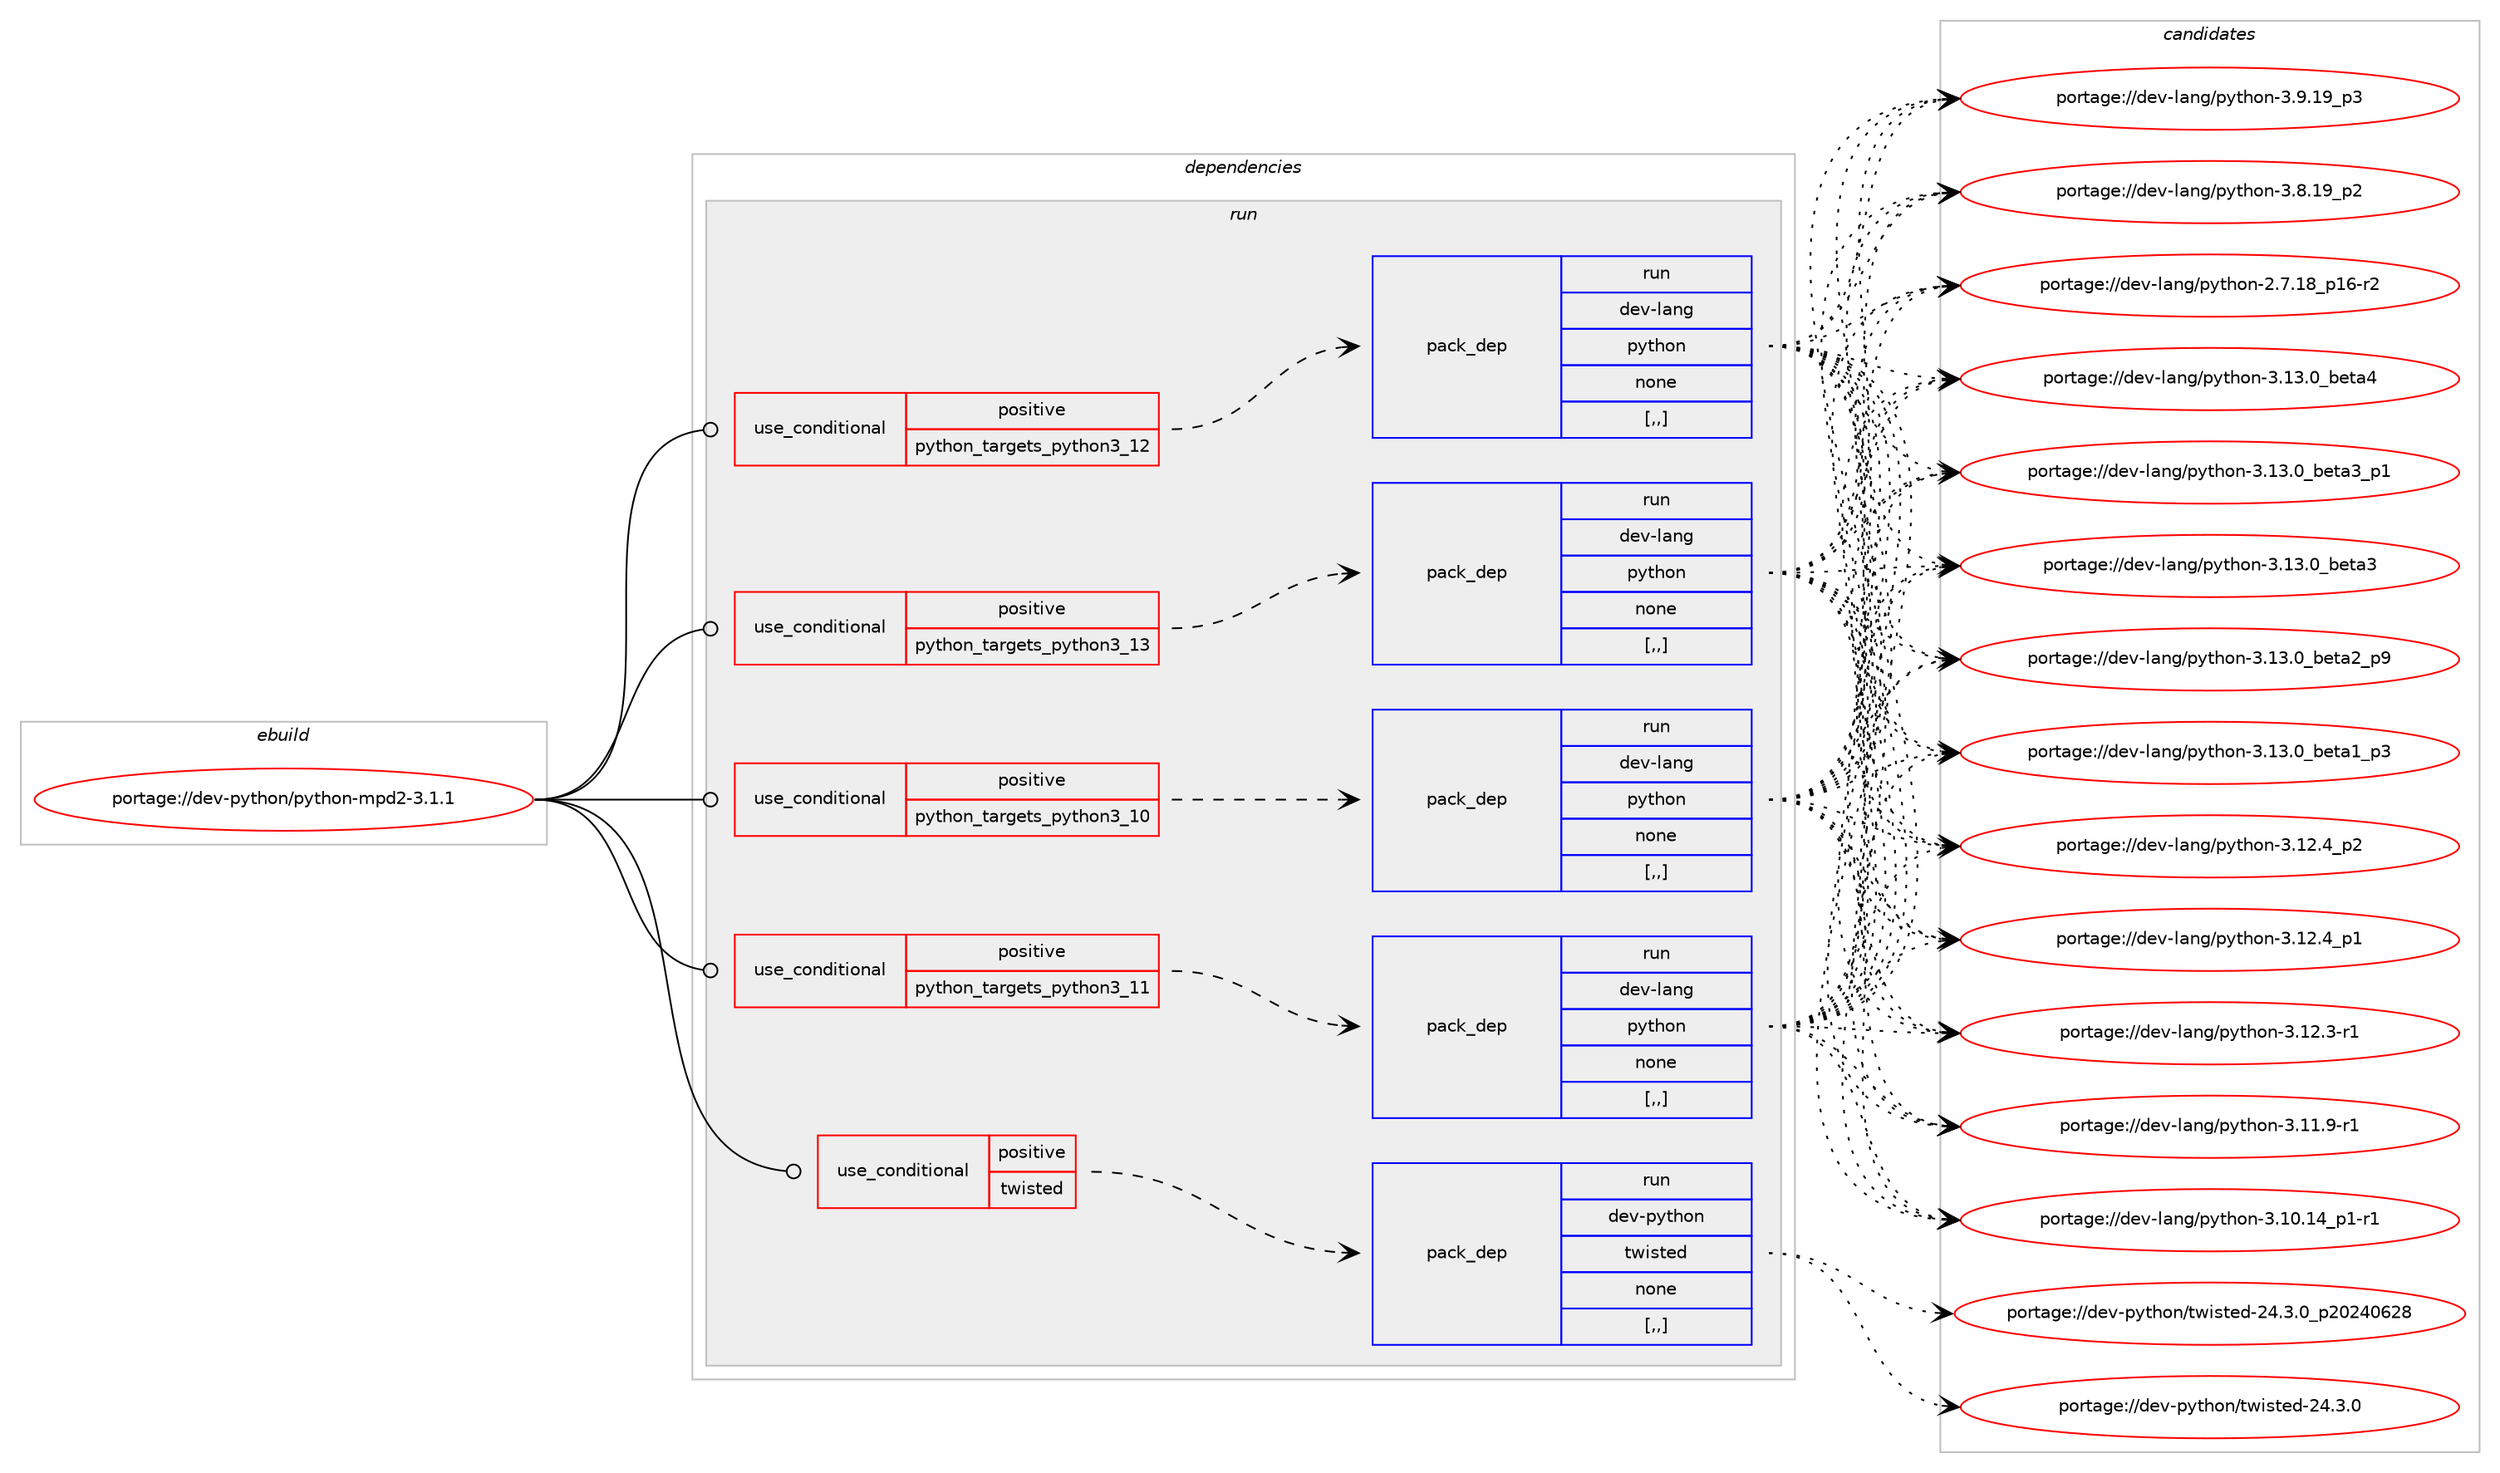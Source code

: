 digraph prolog {

# *************
# Graph options
# *************

newrank=true;
concentrate=true;
compound=true;
graph [rankdir=LR,fontname=Helvetica,fontsize=10,ranksep=1.5];#, ranksep=2.5, nodesep=0.2];
edge  [arrowhead=vee];
node  [fontname=Helvetica,fontsize=10];

# **********
# The ebuild
# **********

subgraph cluster_leftcol {
color=gray;
label=<<i>ebuild</i>>;
id [label="portage://dev-python/python-mpd2-3.1.1", color=red, width=4, href="../dev-python/python-mpd2-3.1.1.svg"];
}

# ****************
# The dependencies
# ****************

subgraph cluster_midcol {
color=gray;
label=<<i>dependencies</i>>;
subgraph cluster_compile {
fillcolor="#eeeeee";
style=filled;
label=<<i>compile</i>>;
}
subgraph cluster_compileandrun {
fillcolor="#eeeeee";
style=filled;
label=<<i>compile and run</i>>;
}
subgraph cluster_run {
fillcolor="#eeeeee";
style=filled;
label=<<i>run</i>>;
subgraph cond38407 {
dependency160455 [label=<<TABLE BORDER="0" CELLBORDER="1" CELLSPACING="0" CELLPADDING="4"><TR><TD ROWSPAN="3" CELLPADDING="10">use_conditional</TD></TR><TR><TD>positive</TD></TR><TR><TD>python_targets_python3_10</TD></TR></TABLE>>, shape=none, color=red];
subgraph pack120778 {
dependency160456 [label=<<TABLE BORDER="0" CELLBORDER="1" CELLSPACING="0" CELLPADDING="4" WIDTH="220"><TR><TD ROWSPAN="6" CELLPADDING="30">pack_dep</TD></TR><TR><TD WIDTH="110">run</TD></TR><TR><TD>dev-lang</TD></TR><TR><TD>python</TD></TR><TR><TD>none</TD></TR><TR><TD>[,,]</TD></TR></TABLE>>, shape=none, color=blue];
}
dependency160455:e -> dependency160456:w [weight=20,style="dashed",arrowhead="vee"];
}
id:e -> dependency160455:w [weight=20,style="solid",arrowhead="odot"];
subgraph cond38408 {
dependency160457 [label=<<TABLE BORDER="0" CELLBORDER="1" CELLSPACING="0" CELLPADDING="4"><TR><TD ROWSPAN="3" CELLPADDING="10">use_conditional</TD></TR><TR><TD>positive</TD></TR><TR><TD>python_targets_python3_11</TD></TR></TABLE>>, shape=none, color=red];
subgraph pack120779 {
dependency160458 [label=<<TABLE BORDER="0" CELLBORDER="1" CELLSPACING="0" CELLPADDING="4" WIDTH="220"><TR><TD ROWSPAN="6" CELLPADDING="30">pack_dep</TD></TR><TR><TD WIDTH="110">run</TD></TR><TR><TD>dev-lang</TD></TR><TR><TD>python</TD></TR><TR><TD>none</TD></TR><TR><TD>[,,]</TD></TR></TABLE>>, shape=none, color=blue];
}
dependency160457:e -> dependency160458:w [weight=20,style="dashed",arrowhead="vee"];
}
id:e -> dependency160457:w [weight=20,style="solid",arrowhead="odot"];
subgraph cond38409 {
dependency160459 [label=<<TABLE BORDER="0" CELLBORDER="1" CELLSPACING="0" CELLPADDING="4"><TR><TD ROWSPAN="3" CELLPADDING="10">use_conditional</TD></TR><TR><TD>positive</TD></TR><TR><TD>python_targets_python3_12</TD></TR></TABLE>>, shape=none, color=red];
subgraph pack120780 {
dependency160460 [label=<<TABLE BORDER="0" CELLBORDER="1" CELLSPACING="0" CELLPADDING="4" WIDTH="220"><TR><TD ROWSPAN="6" CELLPADDING="30">pack_dep</TD></TR><TR><TD WIDTH="110">run</TD></TR><TR><TD>dev-lang</TD></TR><TR><TD>python</TD></TR><TR><TD>none</TD></TR><TR><TD>[,,]</TD></TR></TABLE>>, shape=none, color=blue];
}
dependency160459:e -> dependency160460:w [weight=20,style="dashed",arrowhead="vee"];
}
id:e -> dependency160459:w [weight=20,style="solid",arrowhead="odot"];
subgraph cond38410 {
dependency160461 [label=<<TABLE BORDER="0" CELLBORDER="1" CELLSPACING="0" CELLPADDING="4"><TR><TD ROWSPAN="3" CELLPADDING="10">use_conditional</TD></TR><TR><TD>positive</TD></TR><TR><TD>python_targets_python3_13</TD></TR></TABLE>>, shape=none, color=red];
subgraph pack120781 {
dependency160462 [label=<<TABLE BORDER="0" CELLBORDER="1" CELLSPACING="0" CELLPADDING="4" WIDTH="220"><TR><TD ROWSPAN="6" CELLPADDING="30">pack_dep</TD></TR><TR><TD WIDTH="110">run</TD></TR><TR><TD>dev-lang</TD></TR><TR><TD>python</TD></TR><TR><TD>none</TD></TR><TR><TD>[,,]</TD></TR></TABLE>>, shape=none, color=blue];
}
dependency160461:e -> dependency160462:w [weight=20,style="dashed",arrowhead="vee"];
}
id:e -> dependency160461:w [weight=20,style="solid",arrowhead="odot"];
subgraph cond38411 {
dependency160463 [label=<<TABLE BORDER="0" CELLBORDER="1" CELLSPACING="0" CELLPADDING="4"><TR><TD ROWSPAN="3" CELLPADDING="10">use_conditional</TD></TR><TR><TD>positive</TD></TR><TR><TD>twisted</TD></TR></TABLE>>, shape=none, color=red];
subgraph pack120782 {
dependency160464 [label=<<TABLE BORDER="0" CELLBORDER="1" CELLSPACING="0" CELLPADDING="4" WIDTH="220"><TR><TD ROWSPAN="6" CELLPADDING="30">pack_dep</TD></TR><TR><TD WIDTH="110">run</TD></TR><TR><TD>dev-python</TD></TR><TR><TD>twisted</TD></TR><TR><TD>none</TD></TR><TR><TD>[,,]</TD></TR></TABLE>>, shape=none, color=blue];
}
dependency160463:e -> dependency160464:w [weight=20,style="dashed",arrowhead="vee"];
}
id:e -> dependency160463:w [weight=20,style="solid",arrowhead="odot"];
}
}

# **************
# The candidates
# **************

subgraph cluster_choices {
rank=same;
color=gray;
label=<<i>candidates</i>>;

subgraph choice120778 {
color=black;
nodesep=1;
choice1001011184510897110103471121211161041111104551464951464895981011169752 [label="portage://dev-lang/python-3.13.0_beta4", color=red, width=4,href="../dev-lang/python-3.13.0_beta4.svg"];
choice10010111845108971101034711212111610411111045514649514648959810111697519511249 [label="portage://dev-lang/python-3.13.0_beta3_p1", color=red, width=4,href="../dev-lang/python-3.13.0_beta3_p1.svg"];
choice1001011184510897110103471121211161041111104551464951464895981011169751 [label="portage://dev-lang/python-3.13.0_beta3", color=red, width=4,href="../dev-lang/python-3.13.0_beta3.svg"];
choice10010111845108971101034711212111610411111045514649514648959810111697509511257 [label="portage://dev-lang/python-3.13.0_beta2_p9", color=red, width=4,href="../dev-lang/python-3.13.0_beta2_p9.svg"];
choice10010111845108971101034711212111610411111045514649514648959810111697499511251 [label="portage://dev-lang/python-3.13.0_beta1_p3", color=red, width=4,href="../dev-lang/python-3.13.0_beta1_p3.svg"];
choice100101118451089711010347112121116104111110455146495046529511250 [label="portage://dev-lang/python-3.12.4_p2", color=red, width=4,href="../dev-lang/python-3.12.4_p2.svg"];
choice100101118451089711010347112121116104111110455146495046529511249 [label="portage://dev-lang/python-3.12.4_p1", color=red, width=4,href="../dev-lang/python-3.12.4_p1.svg"];
choice100101118451089711010347112121116104111110455146495046514511449 [label="portage://dev-lang/python-3.12.3-r1", color=red, width=4,href="../dev-lang/python-3.12.3-r1.svg"];
choice100101118451089711010347112121116104111110455146494946574511449 [label="portage://dev-lang/python-3.11.9-r1", color=red, width=4,href="../dev-lang/python-3.11.9-r1.svg"];
choice100101118451089711010347112121116104111110455146494846495295112494511449 [label="portage://dev-lang/python-3.10.14_p1-r1", color=red, width=4,href="../dev-lang/python-3.10.14_p1-r1.svg"];
choice100101118451089711010347112121116104111110455146574649579511251 [label="portage://dev-lang/python-3.9.19_p3", color=red, width=4,href="../dev-lang/python-3.9.19_p3.svg"];
choice100101118451089711010347112121116104111110455146564649579511250 [label="portage://dev-lang/python-3.8.19_p2", color=red, width=4,href="../dev-lang/python-3.8.19_p2.svg"];
choice100101118451089711010347112121116104111110455046554649569511249544511450 [label="portage://dev-lang/python-2.7.18_p16-r2", color=red, width=4,href="../dev-lang/python-2.7.18_p16-r2.svg"];
dependency160456:e -> choice1001011184510897110103471121211161041111104551464951464895981011169752:w [style=dotted,weight="100"];
dependency160456:e -> choice10010111845108971101034711212111610411111045514649514648959810111697519511249:w [style=dotted,weight="100"];
dependency160456:e -> choice1001011184510897110103471121211161041111104551464951464895981011169751:w [style=dotted,weight="100"];
dependency160456:e -> choice10010111845108971101034711212111610411111045514649514648959810111697509511257:w [style=dotted,weight="100"];
dependency160456:e -> choice10010111845108971101034711212111610411111045514649514648959810111697499511251:w [style=dotted,weight="100"];
dependency160456:e -> choice100101118451089711010347112121116104111110455146495046529511250:w [style=dotted,weight="100"];
dependency160456:e -> choice100101118451089711010347112121116104111110455146495046529511249:w [style=dotted,weight="100"];
dependency160456:e -> choice100101118451089711010347112121116104111110455146495046514511449:w [style=dotted,weight="100"];
dependency160456:e -> choice100101118451089711010347112121116104111110455146494946574511449:w [style=dotted,weight="100"];
dependency160456:e -> choice100101118451089711010347112121116104111110455146494846495295112494511449:w [style=dotted,weight="100"];
dependency160456:e -> choice100101118451089711010347112121116104111110455146574649579511251:w [style=dotted,weight="100"];
dependency160456:e -> choice100101118451089711010347112121116104111110455146564649579511250:w [style=dotted,weight="100"];
dependency160456:e -> choice100101118451089711010347112121116104111110455046554649569511249544511450:w [style=dotted,weight="100"];
}
subgraph choice120779 {
color=black;
nodesep=1;
choice1001011184510897110103471121211161041111104551464951464895981011169752 [label="portage://dev-lang/python-3.13.0_beta4", color=red, width=4,href="../dev-lang/python-3.13.0_beta4.svg"];
choice10010111845108971101034711212111610411111045514649514648959810111697519511249 [label="portage://dev-lang/python-3.13.0_beta3_p1", color=red, width=4,href="../dev-lang/python-3.13.0_beta3_p1.svg"];
choice1001011184510897110103471121211161041111104551464951464895981011169751 [label="portage://dev-lang/python-3.13.0_beta3", color=red, width=4,href="../dev-lang/python-3.13.0_beta3.svg"];
choice10010111845108971101034711212111610411111045514649514648959810111697509511257 [label="portage://dev-lang/python-3.13.0_beta2_p9", color=red, width=4,href="../dev-lang/python-3.13.0_beta2_p9.svg"];
choice10010111845108971101034711212111610411111045514649514648959810111697499511251 [label="portage://dev-lang/python-3.13.0_beta1_p3", color=red, width=4,href="../dev-lang/python-3.13.0_beta1_p3.svg"];
choice100101118451089711010347112121116104111110455146495046529511250 [label="portage://dev-lang/python-3.12.4_p2", color=red, width=4,href="../dev-lang/python-3.12.4_p2.svg"];
choice100101118451089711010347112121116104111110455146495046529511249 [label="portage://dev-lang/python-3.12.4_p1", color=red, width=4,href="../dev-lang/python-3.12.4_p1.svg"];
choice100101118451089711010347112121116104111110455146495046514511449 [label="portage://dev-lang/python-3.12.3-r1", color=red, width=4,href="../dev-lang/python-3.12.3-r1.svg"];
choice100101118451089711010347112121116104111110455146494946574511449 [label="portage://dev-lang/python-3.11.9-r1", color=red, width=4,href="../dev-lang/python-3.11.9-r1.svg"];
choice100101118451089711010347112121116104111110455146494846495295112494511449 [label="portage://dev-lang/python-3.10.14_p1-r1", color=red, width=4,href="../dev-lang/python-3.10.14_p1-r1.svg"];
choice100101118451089711010347112121116104111110455146574649579511251 [label="portage://dev-lang/python-3.9.19_p3", color=red, width=4,href="../dev-lang/python-3.9.19_p3.svg"];
choice100101118451089711010347112121116104111110455146564649579511250 [label="portage://dev-lang/python-3.8.19_p2", color=red, width=4,href="../dev-lang/python-3.8.19_p2.svg"];
choice100101118451089711010347112121116104111110455046554649569511249544511450 [label="portage://dev-lang/python-2.7.18_p16-r2", color=red, width=4,href="../dev-lang/python-2.7.18_p16-r2.svg"];
dependency160458:e -> choice1001011184510897110103471121211161041111104551464951464895981011169752:w [style=dotted,weight="100"];
dependency160458:e -> choice10010111845108971101034711212111610411111045514649514648959810111697519511249:w [style=dotted,weight="100"];
dependency160458:e -> choice1001011184510897110103471121211161041111104551464951464895981011169751:w [style=dotted,weight="100"];
dependency160458:e -> choice10010111845108971101034711212111610411111045514649514648959810111697509511257:w [style=dotted,weight="100"];
dependency160458:e -> choice10010111845108971101034711212111610411111045514649514648959810111697499511251:w [style=dotted,weight="100"];
dependency160458:e -> choice100101118451089711010347112121116104111110455146495046529511250:w [style=dotted,weight="100"];
dependency160458:e -> choice100101118451089711010347112121116104111110455146495046529511249:w [style=dotted,weight="100"];
dependency160458:e -> choice100101118451089711010347112121116104111110455146495046514511449:w [style=dotted,weight="100"];
dependency160458:e -> choice100101118451089711010347112121116104111110455146494946574511449:w [style=dotted,weight="100"];
dependency160458:e -> choice100101118451089711010347112121116104111110455146494846495295112494511449:w [style=dotted,weight="100"];
dependency160458:e -> choice100101118451089711010347112121116104111110455146574649579511251:w [style=dotted,weight="100"];
dependency160458:e -> choice100101118451089711010347112121116104111110455146564649579511250:w [style=dotted,weight="100"];
dependency160458:e -> choice100101118451089711010347112121116104111110455046554649569511249544511450:w [style=dotted,weight="100"];
}
subgraph choice120780 {
color=black;
nodesep=1;
choice1001011184510897110103471121211161041111104551464951464895981011169752 [label="portage://dev-lang/python-3.13.0_beta4", color=red, width=4,href="../dev-lang/python-3.13.0_beta4.svg"];
choice10010111845108971101034711212111610411111045514649514648959810111697519511249 [label="portage://dev-lang/python-3.13.0_beta3_p1", color=red, width=4,href="../dev-lang/python-3.13.0_beta3_p1.svg"];
choice1001011184510897110103471121211161041111104551464951464895981011169751 [label="portage://dev-lang/python-3.13.0_beta3", color=red, width=4,href="../dev-lang/python-3.13.0_beta3.svg"];
choice10010111845108971101034711212111610411111045514649514648959810111697509511257 [label="portage://dev-lang/python-3.13.0_beta2_p9", color=red, width=4,href="../dev-lang/python-3.13.0_beta2_p9.svg"];
choice10010111845108971101034711212111610411111045514649514648959810111697499511251 [label="portage://dev-lang/python-3.13.0_beta1_p3", color=red, width=4,href="../dev-lang/python-3.13.0_beta1_p3.svg"];
choice100101118451089711010347112121116104111110455146495046529511250 [label="portage://dev-lang/python-3.12.4_p2", color=red, width=4,href="../dev-lang/python-3.12.4_p2.svg"];
choice100101118451089711010347112121116104111110455146495046529511249 [label="portage://dev-lang/python-3.12.4_p1", color=red, width=4,href="../dev-lang/python-3.12.4_p1.svg"];
choice100101118451089711010347112121116104111110455146495046514511449 [label="portage://dev-lang/python-3.12.3-r1", color=red, width=4,href="../dev-lang/python-3.12.3-r1.svg"];
choice100101118451089711010347112121116104111110455146494946574511449 [label="portage://dev-lang/python-3.11.9-r1", color=red, width=4,href="../dev-lang/python-3.11.9-r1.svg"];
choice100101118451089711010347112121116104111110455146494846495295112494511449 [label="portage://dev-lang/python-3.10.14_p1-r1", color=red, width=4,href="../dev-lang/python-3.10.14_p1-r1.svg"];
choice100101118451089711010347112121116104111110455146574649579511251 [label="portage://dev-lang/python-3.9.19_p3", color=red, width=4,href="../dev-lang/python-3.9.19_p3.svg"];
choice100101118451089711010347112121116104111110455146564649579511250 [label="portage://dev-lang/python-3.8.19_p2", color=red, width=4,href="../dev-lang/python-3.8.19_p2.svg"];
choice100101118451089711010347112121116104111110455046554649569511249544511450 [label="portage://dev-lang/python-2.7.18_p16-r2", color=red, width=4,href="../dev-lang/python-2.7.18_p16-r2.svg"];
dependency160460:e -> choice1001011184510897110103471121211161041111104551464951464895981011169752:w [style=dotted,weight="100"];
dependency160460:e -> choice10010111845108971101034711212111610411111045514649514648959810111697519511249:w [style=dotted,weight="100"];
dependency160460:e -> choice1001011184510897110103471121211161041111104551464951464895981011169751:w [style=dotted,weight="100"];
dependency160460:e -> choice10010111845108971101034711212111610411111045514649514648959810111697509511257:w [style=dotted,weight="100"];
dependency160460:e -> choice10010111845108971101034711212111610411111045514649514648959810111697499511251:w [style=dotted,weight="100"];
dependency160460:e -> choice100101118451089711010347112121116104111110455146495046529511250:w [style=dotted,weight="100"];
dependency160460:e -> choice100101118451089711010347112121116104111110455146495046529511249:w [style=dotted,weight="100"];
dependency160460:e -> choice100101118451089711010347112121116104111110455146495046514511449:w [style=dotted,weight="100"];
dependency160460:e -> choice100101118451089711010347112121116104111110455146494946574511449:w [style=dotted,weight="100"];
dependency160460:e -> choice100101118451089711010347112121116104111110455146494846495295112494511449:w [style=dotted,weight="100"];
dependency160460:e -> choice100101118451089711010347112121116104111110455146574649579511251:w [style=dotted,weight="100"];
dependency160460:e -> choice100101118451089711010347112121116104111110455146564649579511250:w [style=dotted,weight="100"];
dependency160460:e -> choice100101118451089711010347112121116104111110455046554649569511249544511450:w [style=dotted,weight="100"];
}
subgraph choice120781 {
color=black;
nodesep=1;
choice1001011184510897110103471121211161041111104551464951464895981011169752 [label="portage://dev-lang/python-3.13.0_beta4", color=red, width=4,href="../dev-lang/python-3.13.0_beta4.svg"];
choice10010111845108971101034711212111610411111045514649514648959810111697519511249 [label="portage://dev-lang/python-3.13.0_beta3_p1", color=red, width=4,href="../dev-lang/python-3.13.0_beta3_p1.svg"];
choice1001011184510897110103471121211161041111104551464951464895981011169751 [label="portage://dev-lang/python-3.13.0_beta3", color=red, width=4,href="../dev-lang/python-3.13.0_beta3.svg"];
choice10010111845108971101034711212111610411111045514649514648959810111697509511257 [label="portage://dev-lang/python-3.13.0_beta2_p9", color=red, width=4,href="../dev-lang/python-3.13.0_beta2_p9.svg"];
choice10010111845108971101034711212111610411111045514649514648959810111697499511251 [label="portage://dev-lang/python-3.13.0_beta1_p3", color=red, width=4,href="../dev-lang/python-3.13.0_beta1_p3.svg"];
choice100101118451089711010347112121116104111110455146495046529511250 [label="portage://dev-lang/python-3.12.4_p2", color=red, width=4,href="../dev-lang/python-3.12.4_p2.svg"];
choice100101118451089711010347112121116104111110455146495046529511249 [label="portage://dev-lang/python-3.12.4_p1", color=red, width=4,href="../dev-lang/python-3.12.4_p1.svg"];
choice100101118451089711010347112121116104111110455146495046514511449 [label="portage://dev-lang/python-3.12.3-r1", color=red, width=4,href="../dev-lang/python-3.12.3-r1.svg"];
choice100101118451089711010347112121116104111110455146494946574511449 [label="portage://dev-lang/python-3.11.9-r1", color=red, width=4,href="../dev-lang/python-3.11.9-r1.svg"];
choice100101118451089711010347112121116104111110455146494846495295112494511449 [label="portage://dev-lang/python-3.10.14_p1-r1", color=red, width=4,href="../dev-lang/python-3.10.14_p1-r1.svg"];
choice100101118451089711010347112121116104111110455146574649579511251 [label="portage://dev-lang/python-3.9.19_p3", color=red, width=4,href="../dev-lang/python-3.9.19_p3.svg"];
choice100101118451089711010347112121116104111110455146564649579511250 [label="portage://dev-lang/python-3.8.19_p2", color=red, width=4,href="../dev-lang/python-3.8.19_p2.svg"];
choice100101118451089711010347112121116104111110455046554649569511249544511450 [label="portage://dev-lang/python-2.7.18_p16-r2", color=red, width=4,href="../dev-lang/python-2.7.18_p16-r2.svg"];
dependency160462:e -> choice1001011184510897110103471121211161041111104551464951464895981011169752:w [style=dotted,weight="100"];
dependency160462:e -> choice10010111845108971101034711212111610411111045514649514648959810111697519511249:w [style=dotted,weight="100"];
dependency160462:e -> choice1001011184510897110103471121211161041111104551464951464895981011169751:w [style=dotted,weight="100"];
dependency160462:e -> choice10010111845108971101034711212111610411111045514649514648959810111697509511257:w [style=dotted,weight="100"];
dependency160462:e -> choice10010111845108971101034711212111610411111045514649514648959810111697499511251:w [style=dotted,weight="100"];
dependency160462:e -> choice100101118451089711010347112121116104111110455146495046529511250:w [style=dotted,weight="100"];
dependency160462:e -> choice100101118451089711010347112121116104111110455146495046529511249:w [style=dotted,weight="100"];
dependency160462:e -> choice100101118451089711010347112121116104111110455146495046514511449:w [style=dotted,weight="100"];
dependency160462:e -> choice100101118451089711010347112121116104111110455146494946574511449:w [style=dotted,weight="100"];
dependency160462:e -> choice100101118451089711010347112121116104111110455146494846495295112494511449:w [style=dotted,weight="100"];
dependency160462:e -> choice100101118451089711010347112121116104111110455146574649579511251:w [style=dotted,weight="100"];
dependency160462:e -> choice100101118451089711010347112121116104111110455146564649579511250:w [style=dotted,weight="100"];
dependency160462:e -> choice100101118451089711010347112121116104111110455046554649569511249544511450:w [style=dotted,weight="100"];
}
subgraph choice120782 {
color=black;
nodesep=1;
choice100101118451121211161041111104711611910511511610110045505246514648951125048505248545056 [label="portage://dev-python/twisted-24.3.0_p20240628", color=red, width=4,href="../dev-python/twisted-24.3.0_p20240628.svg"];
choice100101118451121211161041111104711611910511511610110045505246514648 [label="portage://dev-python/twisted-24.3.0", color=red, width=4,href="../dev-python/twisted-24.3.0.svg"];
dependency160464:e -> choice100101118451121211161041111104711611910511511610110045505246514648951125048505248545056:w [style=dotted,weight="100"];
dependency160464:e -> choice100101118451121211161041111104711611910511511610110045505246514648:w [style=dotted,weight="100"];
}
}

}
